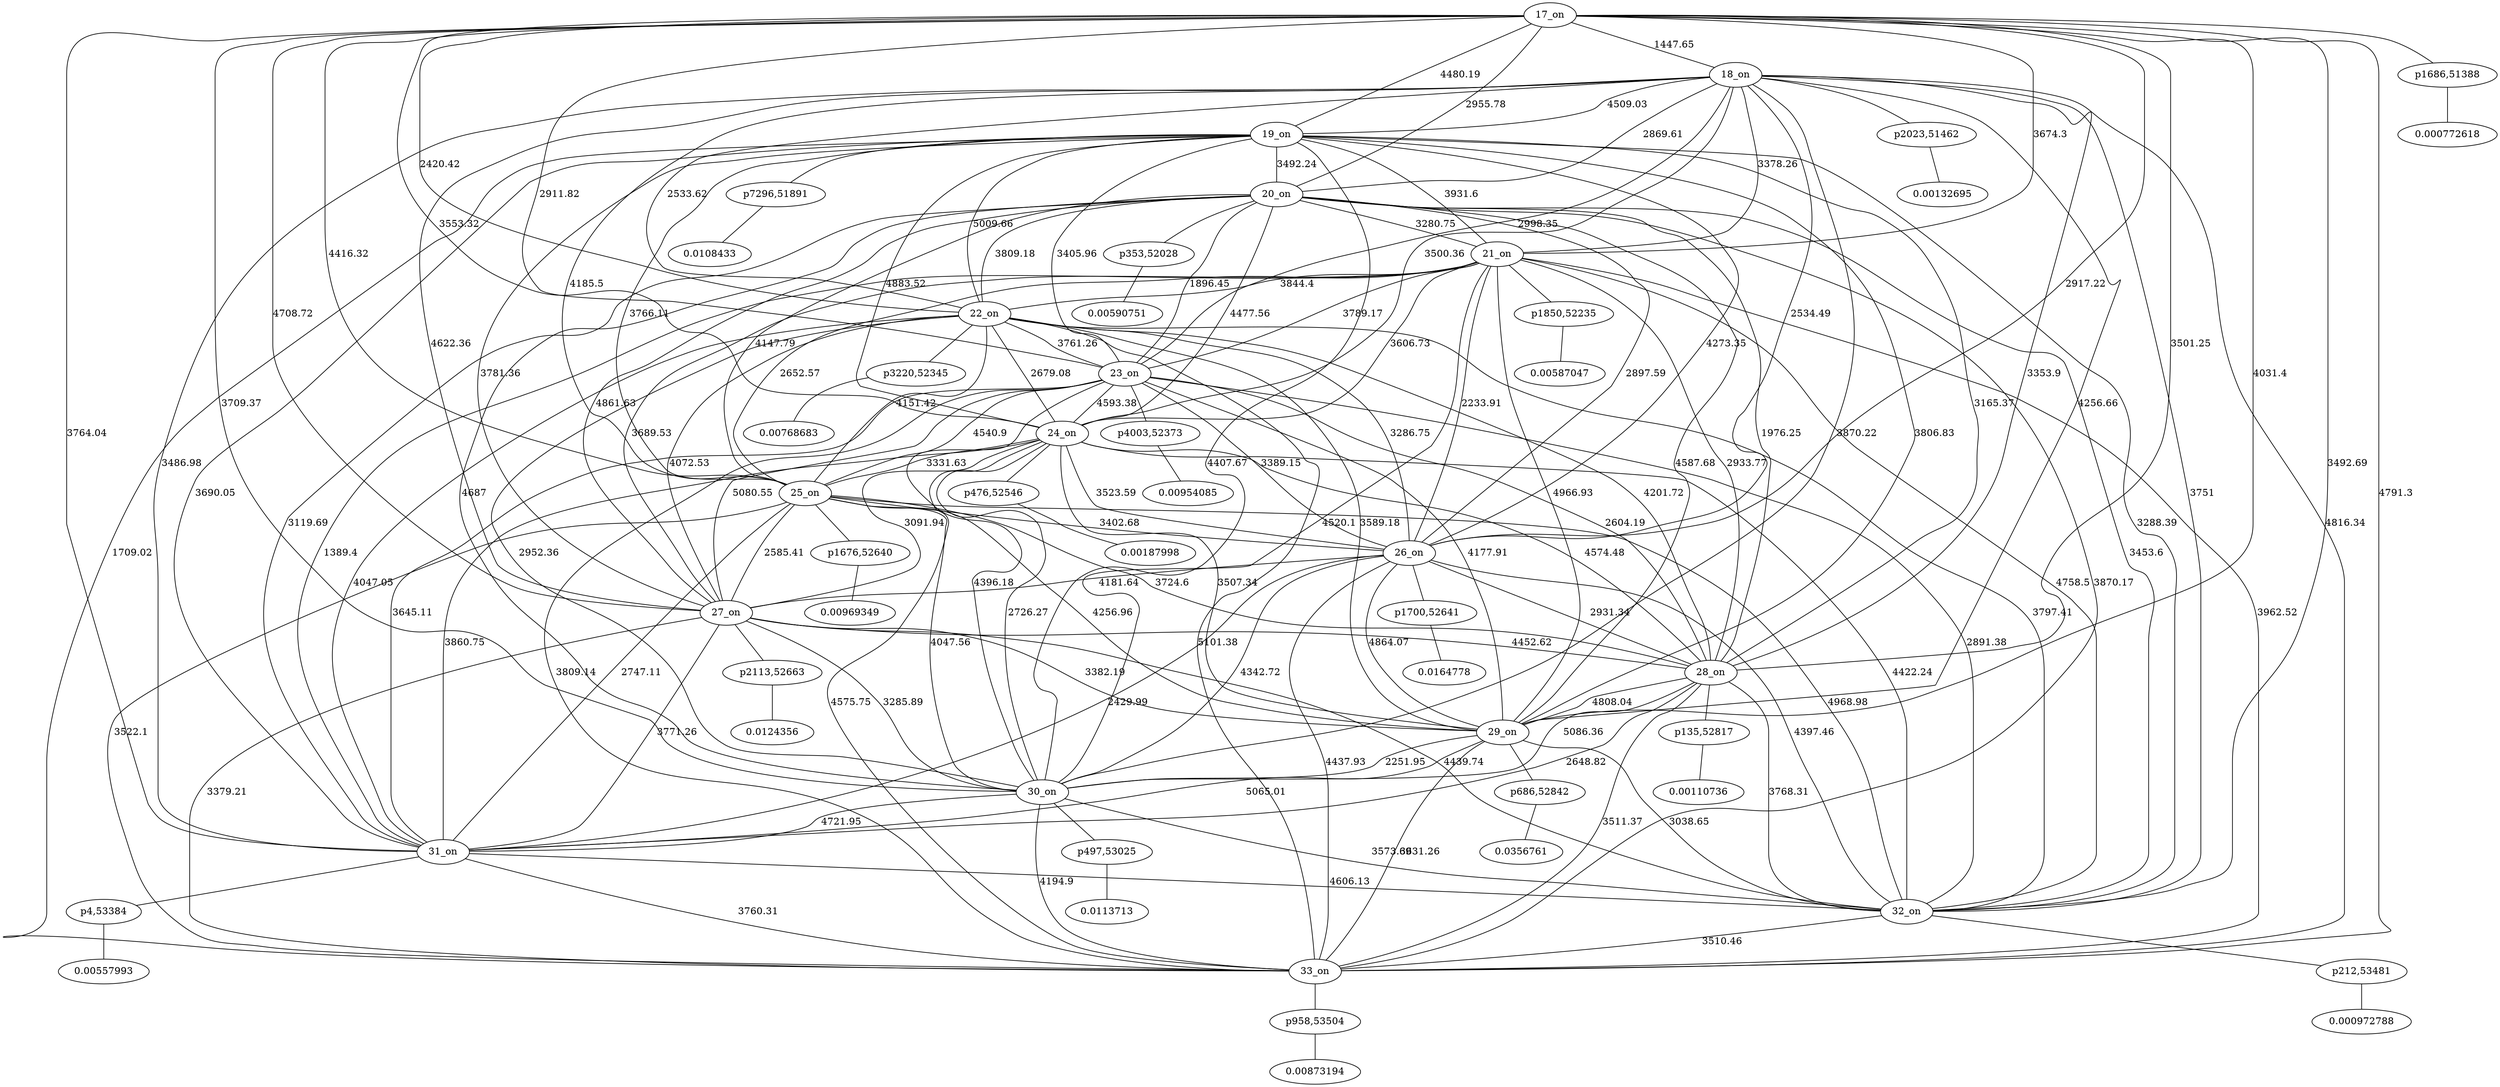 graph {
	"p4,53384" -- "c0"
	"c0" [ label="0.00557993", pos="15.1359,3.10826!"];
	"p135,52817" -- "c1"
	"c1" [ label="0.00110736", pos="14.0626,7.12748!"];
	"p212,53481" -- "c2"
	"c2" [ label="0.000972788", pos="14.1059,8.8391!"];
	"p353,52028" -- "c3"
	"c3" [ label="0.00590751", pos="15.772,8.4615!"];
	"p476,52546" -- "c4"
	"c4" [ label="0.00187998", pos="6.92027,1.01949!"];
	"p497,53025" -- "c5"
	"c5" [ label="0.0113713", pos="14.4476,6.96287!"];
	"p686,52842" -- "c6"
	"c6" [ label="0.0356761", pos="15.172,9.02902!"];
	"p958,53504" -- "c7"
	"c7" [ label="0.00873194", pos="15.8406,7.9769!"];
	"p1676,52640" -- "c8"
	"c8" [ label="0.00969349", pos="15.5642,7.18826!"];
	"p1686,51388" -- "c9"
	"c9" [ label="0.000772618", pos="15.5189,7.94361!"];
	"p1700,52641" -- "c10"
	"c10" [ label="0.0164778", pos="8.76392,1.47377!"];
	"p1850,52235" -- "c11"
	"c11" [ label="0.00587047", pos="15.0895,6.99586!"];
	"p2023,51462" -- "c12"
	"c12" [ label="0.00132695", pos="15.268,8.56957!"];
	"p2113,52663" -- "c13"
	"c13" [ label="0.0124356", pos="10.5016,0.981707!"];
	"p3220,52345" -- "c14"
	"c14" [ label="0.00768683", pos="14.1722,7.4857!"];
	"p4003,52373" -- "c15"
	"c15" [ label="0.00954085", pos="13.9472,7.82966!"];
	"p7296,51891" -- "c16"
	"c16" [ label="0.0108433", pos="19.6895,15.5384!"];
	"17_on" -- "18_on" [label="1447.65"]
	"17_on" -- "19_on" [label="4480.19"]
	"17_on" -- "20_on" [label="2955.78"]
	"17_on" -- "21_on" [label="3674.3"]
	"17_on" -- "22_on" [label="2420.42"]
	"17_on" -- "23_on" [label="2911.82"]
	"17_on" -- "24_on" [label="3553.32"]
	"17_on" -- "25_on" [label="4416.32"]
	"17_on" -- "26_on" [label="2917.22"]
	"17_on" -- "27_on" [label="4708.72"]
	"17_on" -- "28_on" [label="3501.25"]
	"17_on" -- "29_on" [label="4031.4"]
	"17_on" -- "30_on" [label="3709.37"]
	"17_on" -- "31_on" [label="3764.04"]
	"17_on" -- "32_on" [label="3492.69"]
	"17_on" -- "33_on" [label="4791.3"]
	"18_on" -- "19_on" [label="4509.03"]
	"18_on" -- "20_on" [label="2869.61"]
	"18_on" -- "21_on" [label="3378.26"]
	"18_on" -- "22_on" [label="2533.62"]
	"18_on" -- "23_on" [label="2998.35"]
	"18_on" -- "24_on" [label="3500.36"]
	"18_on" -- "25_on" [label="4185.5"]
	"18_on" -- "26_on" [label="2534.49"]
	"18_on" -- "27_on" [label="4622.36"]
	"18_on" -- "28_on" [label="3353.9"]
	"18_on" -- "29_on" [label="4256.66"]
	"18_on" -- "30_on" [label="3870.22"]
	"18_on" -- "31_on" [label="3486.98"]
	"18_on" -- "32_on" [label="3751"]
	"18_on" -- "33_on" [label="4816.34"]
	"19_on" -- "20_on" [label="3492.24"]
	"19_on" -- "21_on" [label="3931.6"]
	"19_on" -- "22_on" [label="5009.66"]
	"19_on" -- "23_on" [label="3405.96"]
	"19_on" -- "24_on" [label="4883.52"]
	"19_on" -- "25_on" [label="3766.11"]
	"19_on" -- "26_on" [label="4273.35"]
	"19_on" -- "27_on" [label="3781.36"]
	"19_on" -- "28_on" [label="3165.37"]
	"19_on" -- "29_on" [label="3806.83"]
	"19_on" -- "30_on" [label="4407.67"]
	"19_on" -- "31_on" [label="3690.05"]
	"19_on" -- "32_on" [label="3288.39"]
	"19_on" -- "33_on" [label="1709.02"]
	"20_on" -- "21_on" [label="3280.75"]
	"20_on" -- "22_on" [label="3809.18"]
	"20_on" -- "23_on" [label="1896.45"]
	"20_on" -- "24_on" [label="4477.56"]
	"20_on" -- "25_on" [label="4147.79"]
	"20_on" -- "26_on" [label="2897.59"]
	"20_on" -- "27_on" [label="4861.63"]
	"20_on" -- "28_on" [label="1976.25"]
	"20_on" -- "29_on" [label="4587.68"]
	"20_on" -- "30_on" [label="4687"]
	"20_on" -- "31_on" [label="3119.69"]
	"20_on" -- "32_on" [label="3453.6"]
	"20_on" -- "33_on" [label="3870.17"]
	"21_on" -- "22_on" [label="3844.4"]
	"21_on" -- "23_on" [label="3789.17"]
	"21_on" -- "24_on" [label="3606.73"]
	"21_on" -- "25_on" [label="2652.57"]
	"21_on" -- "26_on" [label="2233.91"]
	"21_on" -- "27_on" [label="3689.53"]
	"21_on" -- "28_on" [label="2933.77"]
	"21_on" -- "29_on" [label="4966.93"]
	"21_on" -- "30_on" [label="4520.1"]
	"21_on" -- "31_on" [label="1389.4"]
	"21_on" -- "32_on" [label="4758.5"]
	"21_on" -- "33_on" [label="3962.52"]
	"22_on" -- "23_on" [label="3761.26"]
	"22_on" -- "24_on" [label="2679.08"]
	"22_on" -- "25_on" [label="4151.42"]
	"22_on" -- "26_on" [label="3286.75"]
	"22_on" -- "27_on" [label="4072.53"]
	"22_on" -- "28_on" [label="4201.72"]
	"22_on" -- "29_on" [label="3589.18"]
	"22_on" -- "30_on" [label="2952.36"]
	"22_on" -- "31_on" [label="4047.05"]
	"22_on" -- "32_on" [label="3797.41"]
	"22_on" -- "33_on" [label="5101.38"]
	"23_on" -- "24_on" [label="4593.38"]
	"23_on" -- "25_on" [label="4540.9"]
	"23_on" -- "26_on" [label="3389.15"]
	"23_on" -- "27_on" [label="5080.55"]
	"23_on" -- "28_on" [label="2604.19"]
	"23_on" -- "29_on" [label="4177.91"]
	"23_on" -- "30_on" [label="4396.18"]
	"23_on" -- "31_on" [label="3645.11"]
	"23_on" -- "32_on" [label="2891.38"]
	"23_on" -- "33_on" [label="3809.14"]
	"24_on" -- "25_on" [label="3331.63"]
	"24_on" -- "26_on" [label="3523.59"]
	"24_on" -- "27_on" [label="3091.94"]
	"24_on" -- "28_on" [label="4574.48"]
	"24_on" -- "29_on" [label="3507.34"]
	"24_on" -- "30_on" [label="2726.27"]
	"24_on" -- "31_on" [label="3860.75"]
	"24_on" -- "32_on" [label="4422.24"]
	"24_on" -- "33_on" [label="4575.75"]
	"25_on" -- "26_on" [label="3402.68"]
	"25_on" -- "27_on" [label="2585.41"]
	"25_on" -- "28_on" [label="3724.6"]
	"25_on" -- "29_on" [label="4256.96"]
	"25_on" -- "30_on" [label="4047.56"]
	"25_on" -- "31_on" [label="2747.11"]
	"25_on" -- "32_on" [label="4968.98"]
	"25_on" -- "33_on" [label="3522.1"]
	"26_on" -- "27_on" [label="4181.64"]
	"26_on" -- "28_on" [label="2931.34"]
	"26_on" -- "29_on" [label="4864.07"]
	"26_on" -- "30_on" [label="4342.72"]
	"26_on" -- "31_on" [label="2429.99"]
	"26_on" -- "32_on" [label="4397.46"]
	"26_on" -- "33_on" [label="4437.93"]
	"27_on" -- "28_on" [label="4452.62"]
	"27_on" -- "29_on" [label="3382.19"]
	"27_on" -- "30_on" [label="3285.89"]
	"27_on" -- "31_on" [label="3771.26"]
	"27_on" -- "32_on" [label="4439.74"]
	"27_on" -- "33_on" [label="3379.21"]
	"28_on" -- "29_on" [label="4808.04"]
	"28_on" -- "30_on" [label="5086.36"]
	"28_on" -- "31_on" [label="2648.82"]
	"28_on" -- "32_on" [label="3768.31"]
	"28_on" -- "33_on" [label="3511.37"]
	"29_on" -- "30_on" [label="2251.95"]
	"29_on" -- "31_on" [label="5065.01"]
	"29_on" -- "32_on" [label="3038.65"]
	"29_on" -- "33_on" [label="3631.26"]
	"30_on" -- "31_on" [label="4721.95"]
	"30_on" -- "32_on" [label="3573.69"]
	"30_on" -- "33_on" [label="4194.9"]
	"31_on" -- "32_on" [label="4606.13"]
	"31_on" -- "33_on" [label="3760.31"]
	"32_on" -- "33_on" [label="3510.46"]
	"17_on" -- "p1686,51388"
	"18_on" -- "p2023,51462"
	"19_on" -- "p7296,51891"
	"20_on" -- "p353,52028"
	"21_on" -- "p1850,52235"
	"22_on" -- "p3220,52345"
	"23_on" -- "p4003,52373"
	"24_on" -- "p476,52546"
	"25_on" -- "p1676,52640"
	"26_on" -- "p1700,52641"
	"27_on" -- "p2113,52663"
	"28_on" -- "p135,52817"
	"29_on" -- "p686,52842"
	"30_on" -- "p497,53025"
	"31_on" -- "p4,53384"
	"32_on" -- "p212,53481"
	"33_on" -- "p958,53504"
}
